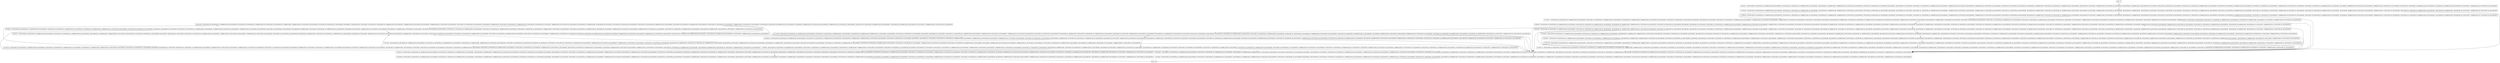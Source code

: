 digraph buildTree {
node [shape=record];
1391994946 [label="1391994946 - [(DUPLICATES && SEQUENTIAL && !SHAREDCACHE && JECACHESIZE), (DUPLICATES && !SEQUENTIAL && !SHAREDCACHE && !JECACHESIZE), (!JECACHESIZE && !SHAREDCACHE), (SHAREDCACHE && !DUPLICATES && JECACHESIZE), (DUPLICATES && SEQUENTIAL && !JECACHESIZE), JECACHESIZE, (!JECACHESIZE && !DUPLICATES), (DUPLICATES && !SEQUENTIAL && !SHAREDCACHE && JECACHESIZE), (!SHAREDCACHE && DUPLICATES && JECACHESIZE), (!SHAREDCACHE && !DUPLICATES && JECACHESIZE), (DUPLICATES && !SEQUENTIAL && JECACHESIZE), (JECACHESIZE && SHAREDCACHE), (DUPLICATES && SEQUENTIAL && !SHAREDCACHE && !JECACHESIZE), (JECACHESIZE && DUPLICATES), (SHAREDCACHE && DUPLICATES && !JECACHESIZE), (JECACHESIZE && !SHAREDCACHE), (!JECACHESIZE && DUPLICATES), (DUPLICATES && SEQUENTIAL && JECACHESIZE), (DUPLICATES && !SEQUENTIAL && SHAREDCACHE && !JECACHESIZE), (DUPLICATES && SEQUENTIAL && SHAREDCACHE && JECACHESIZE), (DUPLICATES && !SEQUENTIAL && !JECACHESIZE), (!SHAREDCACHE && DUPLICATES && !JECACHESIZE), (DUPLICATES && SEQUENTIAL && SHAREDCACHE && !JECACHESIZE), !JECACHESIZE, (SHAREDCACHE && DUPLICATES && JECACHESIZE), (SHAREDCACHE && !DUPLICATES && !JECACHESIZE), (DUPLICATES && !SEQUENTIAL && SHAREDCACHE && JECACHESIZE), (!JECACHESIZE && SHAREDCACHE), (JECACHESIZE && !DUPLICATES), (!SHAREDCACHE && !DUPLICATES && !JECACHESIZE)]"];
1995430380 [label="1995430380 - [(DUPLICATES && SEQUENTIAL && !SHAREDCACHE && JECACHESIZE), (DUPLICATES && !SEQUENTIAL && !SHAREDCACHE && !JECACHESIZE), (!JECACHESIZE && !SHAREDCACHE), (SHAREDCACHE && !DUPLICATES && JECACHESIZE), (DUPLICATES && SEQUENTIAL && !JECACHESIZE), JECACHESIZE, (!JECACHESIZE && !DUPLICATES), (DUPLICATES && !SEQUENTIAL && !SHAREDCACHE && JECACHESIZE), (!SHAREDCACHE && DUPLICATES && JECACHESIZE), (!SHAREDCACHE && !DUPLICATES && JECACHESIZE), (DUPLICATES && !SEQUENTIAL && JECACHESIZE), (JECACHESIZE && SHAREDCACHE), (DUPLICATES && SEQUENTIAL && !SHAREDCACHE && !JECACHESIZE), (JECACHESIZE && DUPLICATES), (SHAREDCACHE && DUPLICATES && !JECACHESIZE), (JECACHESIZE && !SHAREDCACHE), (!JECACHESIZE && DUPLICATES), (DUPLICATES && SEQUENTIAL && JECACHESIZE), (DUPLICATES && !SEQUENTIAL && SHAREDCACHE && !JECACHESIZE), (DUPLICATES && SEQUENTIAL && SHAREDCACHE && JECACHESIZE), (DUPLICATES && !SEQUENTIAL && !JECACHESIZE), (!SHAREDCACHE && DUPLICATES && !JECACHESIZE), (DUPLICATES && SEQUENTIAL && SHAREDCACHE && !JECACHESIZE), !JECACHESIZE, (SHAREDCACHE && DUPLICATES && JECACHESIZE), (SHAREDCACHE && !DUPLICATES && !JECACHESIZE), (DUPLICATES && !SEQUENTIAL && SHAREDCACHE && JECACHESIZE), (!JECACHESIZE && SHAREDCACHE), (JECACHESIZE && !DUPLICATES), (!SHAREDCACHE && !DUPLICATES && !JECACHESIZE)]"];
1529502114 [label="1529502114 - [(DUPLICATES && SEQUENTIAL && !SHAREDCACHE && JECACHESIZE), (DUPLICATES && !SEQUENTIAL && !SHAREDCACHE && !JECACHESIZE), (!JECACHESIZE && !SHAREDCACHE), (SHAREDCACHE && !DUPLICATES && JECACHESIZE), (DUPLICATES && SEQUENTIAL && !JECACHESIZE), JECACHESIZE, (!JECACHESIZE && !DUPLICATES), (DUPLICATES && !SEQUENTIAL && !SHAREDCACHE && JECACHESIZE), (!SHAREDCACHE && DUPLICATES && JECACHESIZE), (!SHAREDCACHE && !DUPLICATES && JECACHESIZE), (DUPLICATES && !SEQUENTIAL && JECACHESIZE), (JECACHESIZE && SHAREDCACHE), (DUPLICATES && SEQUENTIAL && !SHAREDCACHE && !JECACHESIZE), (JECACHESIZE && DUPLICATES), (SHAREDCACHE && DUPLICATES && !JECACHESIZE), (JECACHESIZE && !SHAREDCACHE), (!JECACHESIZE && DUPLICATES), (DUPLICATES && SEQUENTIAL && JECACHESIZE), (DUPLICATES && !SEQUENTIAL && SHAREDCACHE && !JECACHESIZE), (DUPLICATES && SEQUENTIAL && SHAREDCACHE && JECACHESIZE), (DUPLICATES && !SEQUENTIAL && !JECACHESIZE), (!SHAREDCACHE && DUPLICATES && !JECACHESIZE), (DUPLICATES && SEQUENTIAL && SHAREDCACHE && !JECACHESIZE), !JECACHESIZE, (SHAREDCACHE && DUPLICATES && JECACHESIZE), (SHAREDCACHE && !DUPLICATES && !JECACHESIZE), (DUPLICATES && !SEQUENTIAL && SHAREDCACHE && JECACHESIZE), (!JECACHESIZE && SHAREDCACHE), (JECACHESIZE && !DUPLICATES), (!SHAREDCACHE && !DUPLICATES && !JECACHESIZE)]"];
1472065716 [label="1472065716 - [(DUPLICATES && SEQUENTIAL && !SHAREDCACHE && JECACHESIZE), (DUPLICATES && !SEQUENTIAL && !SHAREDCACHE && !JECACHESIZE), (!JECACHESIZE && !SHAREDCACHE), (SHAREDCACHE && !DUPLICATES && JECACHESIZE), (DUPLICATES && SEQUENTIAL && !JECACHESIZE), JECACHESIZE, (!JECACHESIZE && !DUPLICATES), (DUPLICATES && !SEQUENTIAL && !SHAREDCACHE && JECACHESIZE), (!SHAREDCACHE && DUPLICATES && JECACHESIZE), (!SHAREDCACHE && !DUPLICATES && JECACHESIZE), (DUPLICATES && !SEQUENTIAL && JECACHESIZE), (JECACHESIZE && SHAREDCACHE), (DUPLICATES && SEQUENTIAL && !SHAREDCACHE && !JECACHESIZE), (JECACHESIZE && DUPLICATES), (SHAREDCACHE && DUPLICATES && !JECACHESIZE), (JECACHESIZE && !SHAREDCACHE), (!JECACHESIZE && DUPLICATES), (DUPLICATES && SEQUENTIAL && JECACHESIZE), (DUPLICATES && !SEQUENTIAL && SHAREDCACHE && !JECACHESIZE), (DUPLICATES && SEQUENTIAL && SHAREDCACHE && JECACHESIZE), (DUPLICATES && !SEQUENTIAL && !JECACHESIZE), (!SHAREDCACHE && DUPLICATES && !JECACHESIZE), (DUPLICATES && SEQUENTIAL && SHAREDCACHE && !JECACHESIZE), !JECACHESIZE, (SHAREDCACHE && DUPLICATES && JECACHESIZE), (SHAREDCACHE && !DUPLICATES && !JECACHESIZE), (DUPLICATES && !SEQUENTIAL && SHAREDCACHE && JECACHESIZE), (!JECACHESIZE && SHAREDCACHE), (JECACHESIZE && !DUPLICATES), (!SHAREDCACHE && !DUPLICATES && !JECACHESIZE)]"];
1228086336 [label="1228086336 - [(DUPLICATES && SEQUENTIAL && !SHAREDCACHE && JECACHESIZE), (DUPLICATES && !SEQUENTIAL && !SHAREDCACHE && !JECACHESIZE), (!JECACHESIZE && !SHAREDCACHE), (SHAREDCACHE && !DUPLICATES && JECACHESIZE), (DUPLICATES && SEQUENTIAL && !JECACHESIZE), JECACHESIZE, (!JECACHESIZE && !DUPLICATES), (DUPLICATES && !SEQUENTIAL && !SHAREDCACHE && JECACHESIZE), (!SHAREDCACHE && DUPLICATES && JECACHESIZE), (!SHAREDCACHE && !DUPLICATES && JECACHESIZE), (DUPLICATES && !SEQUENTIAL && JECACHESIZE), (JECACHESIZE && SHAREDCACHE), (DUPLICATES && SEQUENTIAL && !SHAREDCACHE && !JECACHESIZE), (JECACHESIZE && DUPLICATES), (SHAREDCACHE && DUPLICATES && !JECACHESIZE), (JECACHESIZE && !SHAREDCACHE), (!JECACHESIZE && DUPLICATES), (DUPLICATES && SEQUENTIAL && JECACHESIZE), (DUPLICATES && !SEQUENTIAL && SHAREDCACHE && !JECACHESIZE), (DUPLICATES && SEQUENTIAL && SHAREDCACHE && JECACHESIZE), (DUPLICATES && !SEQUENTIAL && !JECACHESIZE), (!SHAREDCACHE && DUPLICATES && !JECACHESIZE), (DUPLICATES && SEQUENTIAL && SHAREDCACHE && !JECACHESIZE), !JECACHESIZE, (SHAREDCACHE && DUPLICATES && JECACHESIZE), (SHAREDCACHE && !DUPLICATES && !JECACHESIZE), (DUPLICATES && !SEQUENTIAL && SHAREDCACHE && JECACHESIZE), (!JECACHESIZE && SHAREDCACHE), (JECACHESIZE && !DUPLICATES), (!SHAREDCACHE && !DUPLICATES && !JECACHESIZE)]"];
2123352612 [label="2123352612 - [(DUPLICATES && SEQUENTIAL && !SHAREDCACHE && JECACHESIZE), (DUPLICATES && !SEQUENTIAL && !SHAREDCACHE && !JECACHESIZE), (!JECACHESIZE && !SHAREDCACHE), (SHAREDCACHE && !DUPLICATES && JECACHESIZE), (DUPLICATES && SEQUENTIAL && !JECACHESIZE), JECACHESIZE, (!JECACHESIZE && !DUPLICATES), (DUPLICATES && !SEQUENTIAL && !SHAREDCACHE && JECACHESIZE), (!SHAREDCACHE && DUPLICATES && JECACHESIZE), (!SHAREDCACHE && !DUPLICATES && JECACHESIZE), (DUPLICATES && !SEQUENTIAL && JECACHESIZE), (JECACHESIZE && SHAREDCACHE), (DUPLICATES && SEQUENTIAL && !SHAREDCACHE && !JECACHESIZE), (JECACHESIZE && DUPLICATES), (SHAREDCACHE && DUPLICATES && !JECACHESIZE), (JECACHESIZE && !SHAREDCACHE), (!JECACHESIZE && DUPLICATES), (DUPLICATES && SEQUENTIAL && JECACHESIZE), (DUPLICATES && !SEQUENTIAL && SHAREDCACHE && !JECACHESIZE), (DUPLICATES && SEQUENTIAL && SHAREDCACHE && JECACHESIZE), (DUPLICATES && !SEQUENTIAL && !JECACHESIZE), (!SHAREDCACHE && DUPLICATES && !JECACHESIZE), (DUPLICATES && SEQUENTIAL && SHAREDCACHE && !JECACHESIZE), !JECACHESIZE, (SHAREDCACHE && DUPLICATES && JECACHESIZE), (SHAREDCACHE && !DUPLICATES && !JECACHESIZE), (DUPLICATES && !SEQUENTIAL && SHAREDCACHE && JECACHESIZE), (!JECACHESIZE && SHAREDCACHE), (JECACHESIZE && !DUPLICATES), (!SHAREDCACHE && !DUPLICATES && !JECACHESIZE)]"];
183810576 [label="183810576 - [(DUPLICATES && SEQUENTIAL && !SHAREDCACHE && JECACHESIZE), (DUPLICATES && !SEQUENTIAL && !SHAREDCACHE && !JECACHESIZE), (!JECACHESIZE && !SHAREDCACHE), (SHAREDCACHE && !DUPLICATES && JECACHESIZE), (DUPLICATES && SEQUENTIAL && !JECACHESIZE), JECACHESIZE, (!JECACHESIZE && !DUPLICATES), (DUPLICATES && !SEQUENTIAL && !SHAREDCACHE && JECACHESIZE), (!SHAREDCACHE && DUPLICATES && JECACHESIZE), (!SHAREDCACHE && !DUPLICATES && JECACHESIZE), (DUPLICATES && !SEQUENTIAL && JECACHESIZE), (JECACHESIZE && SHAREDCACHE), (DUPLICATES && SEQUENTIAL && !SHAREDCACHE && !JECACHESIZE), (JECACHESIZE && DUPLICATES), (SHAREDCACHE && DUPLICATES && !JECACHESIZE), (JECACHESIZE && !SHAREDCACHE), (!JECACHESIZE && DUPLICATES), (DUPLICATES && SEQUENTIAL && JECACHESIZE), (DUPLICATES && !SEQUENTIAL && SHAREDCACHE && !JECACHESIZE), (DUPLICATES && SEQUENTIAL && SHAREDCACHE && JECACHESIZE), (DUPLICATES && !SEQUENTIAL && !JECACHESIZE), (!SHAREDCACHE && DUPLICATES && !JECACHESIZE), (DUPLICATES && SEQUENTIAL && SHAREDCACHE && !JECACHESIZE), !JECACHESIZE, (SHAREDCACHE && DUPLICATES && JECACHESIZE), (SHAREDCACHE && !DUPLICATES && !JECACHESIZE), (DUPLICATES && !SEQUENTIAL && SHAREDCACHE && JECACHESIZE), (!JECACHESIZE && SHAREDCACHE), (JECACHESIZE && !DUPLICATES), (!SHAREDCACHE && !DUPLICATES && !JECACHESIZE)]"];
730705442 [label="730705442 - [(DUPLICATES && SEQUENTIAL && !SHAREDCACHE && JECACHESIZE), (DUPLICATES && !SEQUENTIAL && !SHAREDCACHE && !JECACHESIZE), (!JECACHESIZE && !SHAREDCACHE), (SHAREDCACHE && !DUPLICATES && JECACHESIZE), (DUPLICATES && SEQUENTIAL && !JECACHESIZE), JECACHESIZE, (!JECACHESIZE && !DUPLICATES), (DUPLICATES && !SEQUENTIAL && !SHAREDCACHE && JECACHESIZE), (!SHAREDCACHE && DUPLICATES && JECACHESIZE), (!SHAREDCACHE && !DUPLICATES && JECACHESIZE), (DUPLICATES && !SEQUENTIAL && JECACHESIZE), (JECACHESIZE && SHAREDCACHE), (DUPLICATES && SEQUENTIAL && !SHAREDCACHE && !JECACHESIZE), (JECACHESIZE && DUPLICATES), (SHAREDCACHE && DUPLICATES && !JECACHESIZE), (JECACHESIZE && !SHAREDCACHE), (!JECACHESIZE && DUPLICATES), (DUPLICATES && SEQUENTIAL && JECACHESIZE), (DUPLICATES && !SEQUENTIAL && SHAREDCACHE && !JECACHESIZE), (DUPLICATES && SEQUENTIAL && SHAREDCACHE && JECACHESIZE), (DUPLICATES && !SEQUENTIAL && !JECACHESIZE), (!SHAREDCACHE && DUPLICATES && !JECACHESIZE), (DUPLICATES && SEQUENTIAL && SHAREDCACHE && !JECACHESIZE), !JECACHESIZE, (SHAREDCACHE && DUPLICATES && JECACHESIZE), (SHAREDCACHE && !DUPLICATES && !JECACHESIZE), (DUPLICATES && !SEQUENTIAL && SHAREDCACHE && JECACHESIZE), (!JECACHESIZE && SHAREDCACHE), (JECACHESIZE && !DUPLICATES), (!SHAREDCACHE && !DUPLICATES && !JECACHESIZE)]"];
819303853 [label="819303853 - [(DUPLICATES && SEQUENTIAL && !SHAREDCACHE && JECACHESIZE), (DUPLICATES && !SEQUENTIAL && !SHAREDCACHE && !JECACHESIZE), (!JECACHESIZE && !SHAREDCACHE), (SHAREDCACHE && !DUPLICATES && JECACHESIZE), (DUPLICATES && SEQUENTIAL && !JECACHESIZE), JECACHESIZE, (!JECACHESIZE && !DUPLICATES), (DUPLICATES && !SEQUENTIAL && !SHAREDCACHE && JECACHESIZE), (!SHAREDCACHE && DUPLICATES && JECACHESIZE), (!SHAREDCACHE && !DUPLICATES && JECACHESIZE), (DUPLICATES && !SEQUENTIAL && JECACHESIZE), (JECACHESIZE && SHAREDCACHE), (DUPLICATES && SEQUENTIAL && !SHAREDCACHE && !JECACHESIZE), (JECACHESIZE && DUPLICATES), (SHAREDCACHE && DUPLICATES && !JECACHESIZE), (JECACHESIZE && !SHAREDCACHE), (!JECACHESIZE && DUPLICATES), (DUPLICATES && SEQUENTIAL && JECACHESIZE), (DUPLICATES && !SEQUENTIAL && SHAREDCACHE && !JECACHESIZE), (DUPLICATES && SEQUENTIAL && SHAREDCACHE && JECACHESIZE), (DUPLICATES && !SEQUENTIAL && !JECACHESIZE), (!SHAREDCACHE && DUPLICATES && !JECACHESIZE), (DUPLICATES && SEQUENTIAL && SHAREDCACHE && !JECACHESIZE), !JECACHESIZE, (SHAREDCACHE && DUPLICATES && JECACHESIZE), (SHAREDCACHE && !DUPLICATES && !JECACHESIZE), (DUPLICATES && !SEQUENTIAL && SHAREDCACHE && JECACHESIZE), (!JECACHESIZE && SHAREDCACHE), (JECACHESIZE && !DUPLICATES), (!SHAREDCACHE && !DUPLICATES && !JECACHESIZE)]"];
1756095510 [label="1756095510 - [(DUPLICATES && SEQUENTIAL && !SHAREDCACHE && JECACHESIZE), (DUPLICATES && !SEQUENTIAL && !SHAREDCACHE && !JECACHESIZE), (!JECACHESIZE && !SHAREDCACHE), (SHAREDCACHE && !DUPLICATES && JECACHESIZE), (DUPLICATES && SEQUENTIAL && !JECACHESIZE), JECACHESIZE, (!JECACHESIZE && !DUPLICATES), (DUPLICATES && !SEQUENTIAL && !SHAREDCACHE && JECACHESIZE), (!SHAREDCACHE && DUPLICATES && JECACHESIZE), (!SHAREDCACHE && !DUPLICATES && JECACHESIZE), (DUPLICATES && !SEQUENTIAL && JECACHESIZE), (JECACHESIZE && SHAREDCACHE), (DUPLICATES && SEQUENTIAL && !SHAREDCACHE && !JECACHESIZE), (JECACHESIZE && DUPLICATES), (SHAREDCACHE && DUPLICATES && !JECACHESIZE), (JECACHESIZE && !SHAREDCACHE), (!JECACHESIZE && DUPLICATES), (DUPLICATES && SEQUENTIAL && JECACHESIZE), (DUPLICATES && !SEQUENTIAL && SHAREDCACHE && !JECACHESIZE), (DUPLICATES && SEQUENTIAL && SHAREDCACHE && JECACHESIZE), (DUPLICATES && !SEQUENTIAL && !JECACHESIZE), (!SHAREDCACHE && DUPLICATES && !JECACHESIZE), (DUPLICATES && SEQUENTIAL && SHAREDCACHE && !JECACHESIZE), !JECACHESIZE, (SHAREDCACHE && DUPLICATES && JECACHESIZE), (SHAREDCACHE && !DUPLICATES && !JECACHESIZE), (DUPLICATES && !SEQUENTIAL && SHAREDCACHE && JECACHESIZE), (!JECACHESIZE && SHAREDCACHE), (JECACHESIZE && !DUPLICATES), (!SHAREDCACHE && !DUPLICATES && !JECACHESIZE)]"];
422538257 [label="422538257 - [(DUPLICATES && SEQUENTIAL && !SHAREDCACHE && JECACHESIZE), (DUPLICATES && !SEQUENTIAL && !SHAREDCACHE && !JECACHESIZE), (!JECACHESIZE && !SHAREDCACHE), (SHAREDCACHE && !DUPLICATES && JECACHESIZE), (DUPLICATES && SEQUENTIAL && !JECACHESIZE), JECACHESIZE, (!JECACHESIZE && !DUPLICATES), (DUPLICATES && !SEQUENTIAL && !SHAREDCACHE && JECACHESIZE), (!SHAREDCACHE && DUPLICATES && JECACHESIZE), (!SHAREDCACHE && !DUPLICATES && JECACHESIZE), (DUPLICATES && !SEQUENTIAL && JECACHESIZE), (JECACHESIZE && SHAREDCACHE), (DUPLICATES && SEQUENTIAL && !SHAREDCACHE && !JECACHESIZE), (JECACHESIZE && DUPLICATES), (SHAREDCACHE && DUPLICATES && !JECACHESIZE), (JECACHESIZE && !SHAREDCACHE), (!JECACHESIZE && DUPLICATES), (DUPLICATES && SEQUENTIAL && JECACHESIZE), (DUPLICATES && !SEQUENTIAL && SHAREDCACHE && !JECACHESIZE), (DUPLICATES && SEQUENTIAL && SHAREDCACHE && JECACHESIZE), (DUPLICATES && !SEQUENTIAL && !JECACHESIZE), (!SHAREDCACHE && DUPLICATES && !JECACHESIZE), (DUPLICATES && SEQUENTIAL && SHAREDCACHE && !JECACHESIZE), !JECACHESIZE, (SHAREDCACHE && DUPLICATES && JECACHESIZE), (SHAREDCACHE && !DUPLICATES && !JECACHESIZE), (DUPLICATES && !SEQUENTIAL && SHAREDCACHE && JECACHESIZE), (!JECACHESIZE && SHAREDCACHE), (JECACHESIZE && !DUPLICATES), (!SHAREDCACHE && !DUPLICATES && !JECACHESIZE)]"];
220326819 [label="220326819 - [(DUPLICATES && SEQUENTIAL && !SHAREDCACHE && JECACHESIZE), (DUPLICATES && !SEQUENTIAL && !SHAREDCACHE && !JECACHESIZE), (!JECACHESIZE && !SHAREDCACHE), (SHAREDCACHE && !DUPLICATES && JECACHESIZE), (DUPLICATES && SEQUENTIAL && !JECACHESIZE), JECACHESIZE, (!JECACHESIZE && !DUPLICATES), (DUPLICATES && !SEQUENTIAL && !SHAREDCACHE && JECACHESIZE), (!SHAREDCACHE && DUPLICATES && JECACHESIZE), (!SHAREDCACHE && !DUPLICATES && JECACHESIZE), (DUPLICATES && !SEQUENTIAL && JECACHESIZE), (JECACHESIZE && SHAREDCACHE), (DUPLICATES && SEQUENTIAL && !SHAREDCACHE && !JECACHESIZE), (JECACHESIZE && DUPLICATES), (SHAREDCACHE && DUPLICATES && !JECACHESIZE), (JECACHESIZE && !SHAREDCACHE), (!JECACHESIZE && DUPLICATES), (DUPLICATES && SEQUENTIAL && JECACHESIZE), (DUPLICATES && !SEQUENTIAL && SHAREDCACHE && !JECACHESIZE), (DUPLICATES && SEQUENTIAL && SHAREDCACHE && JECACHESIZE), (DUPLICATES && !SEQUENTIAL && !JECACHESIZE), (!SHAREDCACHE && DUPLICATES && !JECACHESIZE), (DUPLICATES && SEQUENTIAL && SHAREDCACHE && !JECACHESIZE), !JECACHESIZE, (SHAREDCACHE && DUPLICATES && JECACHESIZE), (SHAREDCACHE && !DUPLICATES && !JECACHESIZE), (DUPLICATES && !SEQUENTIAL && SHAREDCACHE && JECACHESIZE), (!JECACHESIZE && SHAREDCACHE), (JECACHESIZE && !DUPLICATES), (!SHAREDCACHE && !DUPLICATES && !JECACHESIZE)]"];
760240347 [label="760240347 - [(DUPLICATES && SEQUENTIAL && !SHAREDCACHE && JECACHESIZE), (DUPLICATES && !SEQUENTIAL && !SHAREDCACHE && !JECACHESIZE), (!JECACHESIZE && !SHAREDCACHE), (SHAREDCACHE && !DUPLICATES && JECACHESIZE), (DUPLICATES && SEQUENTIAL && !JECACHESIZE), JECACHESIZE, (!JECACHESIZE && !DUPLICATES), (DUPLICATES && !SEQUENTIAL && !SHAREDCACHE && JECACHESIZE), (!SHAREDCACHE && DUPLICATES && JECACHESIZE), (!SHAREDCACHE && !DUPLICATES && JECACHESIZE), (DUPLICATES && !SEQUENTIAL && JECACHESIZE), (JECACHESIZE && SHAREDCACHE), (DUPLICATES && SEQUENTIAL && !SHAREDCACHE && !JECACHESIZE), (JECACHESIZE && DUPLICATES), (SHAREDCACHE && DUPLICATES && !JECACHESIZE), (JECACHESIZE && !SHAREDCACHE), (!JECACHESIZE && DUPLICATES), (DUPLICATES && SEQUENTIAL && JECACHESIZE), (DUPLICATES && !SEQUENTIAL && SHAREDCACHE && !JECACHESIZE), (DUPLICATES && SEQUENTIAL && SHAREDCACHE && JECACHESIZE), (DUPLICATES && !SEQUENTIAL && !JECACHESIZE), (!SHAREDCACHE && DUPLICATES && !JECACHESIZE), (DUPLICATES && SEQUENTIAL && SHAREDCACHE && !JECACHESIZE), !JECACHESIZE, (SHAREDCACHE && DUPLICATES && JECACHESIZE), (SHAREDCACHE && !DUPLICATES && !JECACHESIZE), (DUPLICATES && !SEQUENTIAL && SHAREDCACHE && JECACHESIZE), (!JECACHESIZE && SHAREDCACHE), (JECACHESIZE && !DUPLICATES), (!SHAREDCACHE && !DUPLICATES && !JECACHESIZE)]"];
1542747666 [label="1542747666 - [(DUPLICATES && SEQUENTIAL && !SHAREDCACHE && JECACHESIZE), (DUPLICATES && !SEQUENTIAL && !SHAREDCACHE && !JECACHESIZE), (!JECACHESIZE && !SHAREDCACHE), (SHAREDCACHE && !DUPLICATES && JECACHESIZE), (DUPLICATES && SEQUENTIAL && !JECACHESIZE), JECACHESIZE, (!JECACHESIZE && !DUPLICATES), (DUPLICATES && !SEQUENTIAL && !SHAREDCACHE && JECACHESIZE), (!SHAREDCACHE && DUPLICATES && JECACHESIZE), (!SHAREDCACHE && !DUPLICATES && JECACHESIZE), (DUPLICATES && !SEQUENTIAL && JECACHESIZE), (JECACHESIZE && SHAREDCACHE), (DUPLICATES && SEQUENTIAL && !SHAREDCACHE && !JECACHESIZE), (JECACHESIZE && DUPLICATES), (SHAREDCACHE && DUPLICATES && !JECACHESIZE), (JECACHESIZE && !SHAREDCACHE), (!JECACHESIZE && DUPLICATES), (DUPLICATES && SEQUENTIAL && JECACHESIZE), (DUPLICATES && !SEQUENTIAL && SHAREDCACHE && !JECACHESIZE), (DUPLICATES && SEQUENTIAL && SHAREDCACHE && JECACHESIZE), (DUPLICATES && !SEQUENTIAL && !JECACHESIZE), (!SHAREDCACHE && DUPLICATES && !JECACHESIZE), (DUPLICATES && SEQUENTIAL && SHAREDCACHE && !JECACHESIZE), !JECACHESIZE, (SHAREDCACHE && DUPLICATES && JECACHESIZE), (SHAREDCACHE && !DUPLICATES && !JECACHESIZE), (DUPLICATES && !SEQUENTIAL && SHAREDCACHE && JECACHESIZE), (!JECACHESIZE && SHAREDCACHE), (JECACHESIZE && !DUPLICATES), (!SHAREDCACHE && !DUPLICATES && !JECACHESIZE)]"];
134882369 [label="134882369 - [(DUPLICATES && SEQUENTIAL && !SHAREDCACHE && JECACHESIZE), (DUPLICATES && !SEQUENTIAL && !SHAREDCACHE && !JECACHESIZE), (!JECACHESIZE && !SHAREDCACHE), (SHAREDCACHE && !DUPLICATES && JECACHESIZE), (DUPLICATES && SEQUENTIAL && !JECACHESIZE), JECACHESIZE, (!JECACHESIZE && !DUPLICATES), (DUPLICATES && !SEQUENTIAL && !SHAREDCACHE && JECACHESIZE), (!SHAREDCACHE && DUPLICATES && JECACHESIZE), (!SHAREDCACHE && !DUPLICATES && JECACHESIZE), (DUPLICATES && !SEQUENTIAL && JECACHESIZE), (JECACHESIZE && SHAREDCACHE), (DUPLICATES && SEQUENTIAL && !SHAREDCACHE && !JECACHESIZE), (JECACHESIZE && DUPLICATES), (SHAREDCACHE && DUPLICATES && !JECACHESIZE), (JECACHESIZE && !SHAREDCACHE), (!JECACHESIZE && DUPLICATES), (DUPLICATES && SEQUENTIAL && JECACHESIZE), (DUPLICATES && !SEQUENTIAL && SHAREDCACHE && !JECACHESIZE), (DUPLICATES && SEQUENTIAL && SHAREDCACHE && JECACHESIZE), (DUPLICATES && !SEQUENTIAL && !JECACHESIZE), (!SHAREDCACHE && DUPLICATES && !JECACHESIZE), (DUPLICATES && SEQUENTIAL && SHAREDCACHE && !JECACHESIZE), !JECACHESIZE, (SHAREDCACHE && DUPLICATES && JECACHESIZE), (SHAREDCACHE && !DUPLICATES && !JECACHESIZE), (DUPLICATES && !SEQUENTIAL && SHAREDCACHE && JECACHESIZE), (!JECACHESIZE && SHAREDCACHE), (JECACHESIZE && !DUPLICATES), (!SHAREDCACHE && !DUPLICATES && !JECACHESIZE)]"];
1754630263 [label="1754630263 - [(DUPLICATES && SEQUENTIAL && !SHAREDCACHE && JECACHESIZE), (DUPLICATES && !SEQUENTIAL && !SHAREDCACHE && !JECACHESIZE), (!JECACHESIZE && !SHAREDCACHE), (SHAREDCACHE && !DUPLICATES && JECACHESIZE), (DUPLICATES && SEQUENTIAL && !JECACHESIZE), JECACHESIZE, (!JECACHESIZE && !DUPLICATES), (DUPLICATES && !SEQUENTIAL && !SHAREDCACHE && JECACHESIZE), (!SHAREDCACHE && DUPLICATES && JECACHESIZE), (!SHAREDCACHE && !DUPLICATES && JECACHESIZE), (DUPLICATES && !SEQUENTIAL && JECACHESIZE), (JECACHESIZE && SHAREDCACHE), (DUPLICATES && SEQUENTIAL && !SHAREDCACHE && !JECACHESIZE), (JECACHESIZE && DUPLICATES), (SHAREDCACHE && DUPLICATES && !JECACHESIZE), (JECACHESIZE && !SHAREDCACHE), (!JECACHESIZE && DUPLICATES), (DUPLICATES && SEQUENTIAL && JECACHESIZE), (DUPLICATES && !SEQUENTIAL && SHAREDCACHE && !JECACHESIZE), (DUPLICATES && SEQUENTIAL && SHAREDCACHE && JECACHESIZE), (DUPLICATES && !SEQUENTIAL && !JECACHESIZE), (!SHAREDCACHE && DUPLICATES && !JECACHESIZE), (DUPLICATES && SEQUENTIAL && SHAREDCACHE && !JECACHESIZE), !JECACHESIZE, (SHAREDCACHE && DUPLICATES && JECACHESIZE), (SHAREDCACHE && !DUPLICATES && !JECACHESIZE), (DUPLICATES && !SEQUENTIAL && SHAREDCACHE && JECACHESIZE), (!JECACHESIZE && SHAREDCACHE), (JECACHESIZE && !DUPLICATES), (!SHAREDCACHE && !DUPLICATES && !JECACHESIZE)]"];
1667408422 [label="1667408422 - [(DUPLICATES && SEQUENTIAL && !SHAREDCACHE && JECACHESIZE), (DUPLICATES && !SEQUENTIAL && !SHAREDCACHE && !JECACHESIZE), (!JECACHESIZE && !SHAREDCACHE), (SHAREDCACHE && !DUPLICATES && JECACHESIZE), (DUPLICATES && SEQUENTIAL && !JECACHESIZE), JECACHESIZE, (!JECACHESIZE && !DUPLICATES), (DUPLICATES && !SEQUENTIAL && !SHAREDCACHE && JECACHESIZE), (!SHAREDCACHE && DUPLICATES && JECACHESIZE), (!SHAREDCACHE && !DUPLICATES && JECACHESIZE), (DUPLICATES && !SEQUENTIAL && JECACHESIZE), (JECACHESIZE && SHAREDCACHE), (DUPLICATES && SEQUENTIAL && !SHAREDCACHE && !JECACHESIZE), (JECACHESIZE && DUPLICATES), (SHAREDCACHE && DUPLICATES && !JECACHESIZE), (JECACHESIZE && !SHAREDCACHE), (!JECACHESIZE && DUPLICATES), (DUPLICATES && SEQUENTIAL && JECACHESIZE), (DUPLICATES && !SEQUENTIAL && SHAREDCACHE && !JECACHESIZE), (DUPLICATES && SEQUENTIAL && SHAREDCACHE && JECACHESIZE), (DUPLICATES && !SEQUENTIAL && !JECACHESIZE), (!SHAREDCACHE && DUPLICATES && !JECACHESIZE), (DUPLICATES && SEQUENTIAL && SHAREDCACHE && !JECACHESIZE), !JECACHESIZE, (SHAREDCACHE && DUPLICATES && JECACHESIZE), (SHAREDCACHE && !DUPLICATES && !JECACHESIZE), (DUPLICATES && !SEQUENTIAL && SHAREDCACHE && JECACHESIZE), (!JECACHESIZE && SHAREDCACHE), (JECACHESIZE && !DUPLICATES), (!SHAREDCACHE && !DUPLICATES && !JECACHESIZE)]"];
entry [label="entry - []"];
exit [label="exit - []"];
47924906 [label="47924906 - [(DUPLICATES && SEQUENTIAL && !SHAREDCACHE && JECACHESIZE), (DUPLICATES && !SEQUENTIAL && !SHAREDCACHE && !JECACHESIZE), (!JECACHESIZE && !SHAREDCACHE), (SHAREDCACHE && !DUPLICATES && JECACHESIZE), (DUPLICATES && SEQUENTIAL && !JECACHESIZE), JECACHESIZE, (!JECACHESIZE && !DUPLICATES), (DUPLICATES && !SEQUENTIAL && !SHAREDCACHE && JECACHESIZE), (!SHAREDCACHE && DUPLICATES && JECACHESIZE), (!SHAREDCACHE && !DUPLICATES && JECACHESIZE), (DUPLICATES && !SEQUENTIAL && JECACHESIZE), (JECACHESIZE && SHAREDCACHE), (DUPLICATES && SEQUENTIAL && !SHAREDCACHE && !JECACHESIZE), (JECACHESIZE && DUPLICATES), (SHAREDCACHE && DUPLICATES && !JECACHESIZE), (JECACHESIZE && !SHAREDCACHE), (!JECACHESIZE && DUPLICATES), (DUPLICATES && SEQUENTIAL && JECACHESIZE), (DUPLICATES && !SEQUENTIAL && SHAREDCACHE && !JECACHESIZE), (DUPLICATES && SEQUENTIAL && SHAREDCACHE && JECACHESIZE), (DUPLICATES && !SEQUENTIAL && !JECACHESIZE), (!SHAREDCACHE && DUPLICATES && !JECACHESIZE), (DUPLICATES && SEQUENTIAL && SHAREDCACHE && !JECACHESIZE), !JECACHESIZE, (SHAREDCACHE && DUPLICATES && JECACHESIZE), (SHAREDCACHE && !DUPLICATES && !JECACHESIZE), (DUPLICATES && !SEQUENTIAL && SHAREDCACHE && JECACHESIZE), (!JECACHESIZE && SHAREDCACHE), (JECACHESIZE && !DUPLICATES), (!SHAREDCACHE && !DUPLICATES && !JECACHESIZE)]"];
564785297 [label="564785297 - [(DUPLICATES && SEQUENTIAL && !SHAREDCACHE && JECACHESIZE), (DUPLICATES && !SEQUENTIAL && !SHAREDCACHE && !JECACHESIZE), (!JECACHESIZE && !SHAREDCACHE), (SHAREDCACHE && !DUPLICATES && JECACHESIZE), (DUPLICATES && SEQUENTIAL && !JECACHESIZE), JECACHESIZE, (!JECACHESIZE && !DUPLICATES), (DUPLICATES && !SEQUENTIAL && !SHAREDCACHE && JECACHESIZE), (!SHAREDCACHE && DUPLICATES && JECACHESIZE), (!SHAREDCACHE && !DUPLICATES && JECACHESIZE), (DUPLICATES && !SEQUENTIAL && JECACHESIZE), (JECACHESIZE && SHAREDCACHE), (DUPLICATES && SEQUENTIAL && !SHAREDCACHE && !JECACHESIZE), (JECACHESIZE && DUPLICATES), (SHAREDCACHE && DUPLICATES && !JECACHESIZE), (JECACHESIZE && !SHAREDCACHE), (!JECACHESIZE && DUPLICATES), (DUPLICATES && SEQUENTIAL && JECACHESIZE), (DUPLICATES && !SEQUENTIAL && SHAREDCACHE && !JECACHESIZE), (DUPLICATES && SEQUENTIAL && SHAREDCACHE && JECACHESIZE), (DUPLICATES && !SEQUENTIAL && !JECACHESIZE), (!SHAREDCACHE && DUPLICATES && !JECACHESIZE), (DUPLICATES && SEQUENTIAL && SHAREDCACHE && !JECACHESIZE), !JECACHESIZE, (SHAREDCACHE && DUPLICATES && JECACHESIZE), (SHAREDCACHE && !DUPLICATES && !JECACHESIZE), (DUPLICATES && !SEQUENTIAL && SHAREDCACHE && JECACHESIZE), (!JECACHESIZE && SHAREDCACHE), (JECACHESIZE && !DUPLICATES), (!SHAREDCACHE && !DUPLICATES && !JECACHESIZE)]"];
70559999 [label="70559999 - [(DUPLICATES && SEQUENTIAL && !SHAREDCACHE && JECACHESIZE), (DUPLICATES && !SEQUENTIAL && !SHAREDCACHE && !JECACHESIZE), (!JECACHESIZE && !SHAREDCACHE), (SHAREDCACHE && !DUPLICATES && JECACHESIZE), (DUPLICATES && SEQUENTIAL && !JECACHESIZE), JECACHESIZE, (!JECACHESIZE && !DUPLICATES), (DUPLICATES && !SEQUENTIAL && !SHAREDCACHE && JECACHESIZE), (!SHAREDCACHE && DUPLICATES && JECACHESIZE), (!SHAREDCACHE && !DUPLICATES && JECACHESIZE), (DUPLICATES && !SEQUENTIAL && JECACHESIZE), (JECACHESIZE && SHAREDCACHE), (DUPLICATES && SEQUENTIAL && !SHAREDCACHE && !JECACHESIZE), (JECACHESIZE && DUPLICATES), (SHAREDCACHE && DUPLICATES && !JECACHESIZE), (JECACHESIZE && !SHAREDCACHE), (!JECACHESIZE && DUPLICATES), (DUPLICATES && SEQUENTIAL && JECACHESIZE), (DUPLICATES && !SEQUENTIAL && SHAREDCACHE && !JECACHESIZE), (DUPLICATES && SEQUENTIAL && SHAREDCACHE && JECACHESIZE), (DUPLICATES && !SEQUENTIAL && !JECACHESIZE), (!SHAREDCACHE && DUPLICATES && !JECACHESIZE), (DUPLICATES && SEQUENTIAL && SHAREDCACHE && !JECACHESIZE), !JECACHESIZE, (SHAREDCACHE && DUPLICATES && JECACHESIZE), (SHAREDCACHE && !DUPLICATES && !JECACHESIZE), (DUPLICATES && !SEQUENTIAL && SHAREDCACHE && JECACHESIZE), (!JECACHESIZE && SHAREDCACHE), (JECACHESIZE && !DUPLICATES), (!SHAREDCACHE && !DUPLICATES && !JECACHESIZE)]"];
1433202565 [label="1433202565 - [(DUPLICATES && SEQUENTIAL && !SHAREDCACHE && JECACHESIZE), (DUPLICATES && !SEQUENTIAL && !SHAREDCACHE && !JECACHESIZE), (!JECACHESIZE && !SHAREDCACHE), (SHAREDCACHE && !DUPLICATES && JECACHESIZE), (DUPLICATES && SEQUENTIAL && !JECACHESIZE), JECACHESIZE, (!JECACHESIZE && !DUPLICATES), (DUPLICATES && !SEQUENTIAL && !SHAREDCACHE && JECACHESIZE), (!SHAREDCACHE && DUPLICATES && JECACHESIZE), (!SHAREDCACHE && !DUPLICATES && JECACHESIZE), (DUPLICATES && !SEQUENTIAL && JECACHESIZE), (JECACHESIZE && SHAREDCACHE), (DUPLICATES && SEQUENTIAL && !SHAREDCACHE && !JECACHESIZE), (JECACHESIZE && DUPLICATES), (SHAREDCACHE && DUPLICATES && !JECACHESIZE), (JECACHESIZE && !SHAREDCACHE), (!JECACHESIZE && DUPLICATES), (DUPLICATES && SEQUENTIAL && JECACHESIZE), (DUPLICATES && !SEQUENTIAL && SHAREDCACHE && !JECACHESIZE), (DUPLICATES && SEQUENTIAL && SHAREDCACHE && JECACHESIZE), (DUPLICATES && !SEQUENTIAL && !JECACHESIZE), (!SHAREDCACHE && DUPLICATES && !JECACHESIZE), (DUPLICATES && SEQUENTIAL && SHAREDCACHE && !JECACHESIZE), !JECACHESIZE, (SHAREDCACHE && DUPLICATES && JECACHESIZE), (SHAREDCACHE && !DUPLICATES && !JECACHESIZE), (DUPLICATES && !SEQUENTIAL && SHAREDCACHE && JECACHESIZE), (!JECACHESIZE && SHAREDCACHE), (JECACHESIZE && !DUPLICATES), (!SHAREDCACHE && !DUPLICATES && !JECACHESIZE)]"];
1543658435 [label="1543658435 - [(DUPLICATES && SEQUENTIAL && !SHAREDCACHE && JECACHESIZE), (DUPLICATES && !SEQUENTIAL && !SHAREDCACHE && !JECACHESIZE), (!JECACHESIZE && !SHAREDCACHE), (SHAREDCACHE && !DUPLICATES && JECACHESIZE), (DUPLICATES && SEQUENTIAL && !JECACHESIZE), JECACHESIZE, (!JECACHESIZE && !DUPLICATES), (DUPLICATES && !SEQUENTIAL && !SHAREDCACHE && JECACHESIZE), (!SHAREDCACHE && DUPLICATES && JECACHESIZE), (!SHAREDCACHE && !DUPLICATES && JECACHESIZE), (DUPLICATES && !SEQUENTIAL && JECACHESIZE), (JECACHESIZE && SHAREDCACHE), (DUPLICATES && SEQUENTIAL && !SHAREDCACHE && !JECACHESIZE), (JECACHESIZE && DUPLICATES), (SHAREDCACHE && DUPLICATES && !JECACHESIZE), (JECACHESIZE && !SHAREDCACHE), (!JECACHESIZE && DUPLICATES), (DUPLICATES && SEQUENTIAL && JECACHESIZE), (DUPLICATES && !SEQUENTIAL && SHAREDCACHE && !JECACHESIZE), (DUPLICATES && SEQUENTIAL && SHAREDCACHE && JECACHESIZE), (DUPLICATES && !SEQUENTIAL && !JECACHESIZE), (!SHAREDCACHE && DUPLICATES && !JECACHESIZE), (DUPLICATES && SEQUENTIAL && SHAREDCACHE && !JECACHESIZE), !JECACHESIZE, (SHAREDCACHE && DUPLICATES && JECACHESIZE), (SHAREDCACHE && !DUPLICATES && !JECACHESIZE), (DUPLICATES && !SEQUENTIAL && SHAREDCACHE && JECACHESIZE), (!JECACHESIZE && SHAREDCACHE), (JECACHESIZE && !DUPLICATES), (!SHAREDCACHE && !DUPLICATES && !JECACHESIZE)]"];
entry;
exit;
1391994946 -> exit;
1995430380 -> 1667408422;
1995430380 -> 819303853;
1995430380 -> 422538257;
1529502114 -> 1667408422;
1529502114 -> 134882369;
1472065716 -> 1667408422;
1472065716 -> 1995430380;
1472065716 -> 422538257;
1228086336 -> 1667408422;
1228086336 -> 2123352612;
2123352612 -> 1667408422;
2123352612 -> 134882369;
183810576 -> 1667408422;
183810576 -> 47924906;
183810576 -> 1529502114;
730705442 -> 1667408422;
730705442 -> 422538257;
730705442 -> 1472065716;
819303853 -> 1667408422;
819303853 -> 422538257;
1756095510 -> 1391994946;
422538257 -> 1667408422;
422538257 -> 1543658435;
220326819 -> exit;
760240347 -> 1667408422;
760240347 -> 1529502114;
760240347 -> 1433202565;
1542747666 -> 1667408422;
1542747666 -> 1543658435;
134882369 -> 1667408422;
134882369 -> 1542747666;
134882369 -> 183810576;
1754630263 -> 1667408422;
1754630263 -> 1228086336;
1754630263 -> 2123352612;
1667408422 -> 1667408422;
1667408422 -> 220326819;
entry -> 564785297;
47924906 -> 1667408422;
47924906 -> 1529502114;
47924906 -> 760240347;
564785297 -> 1754630263;
70559999 -> 1667408422;
70559999 -> 1756095510;
1433202565 -> 1667408422;
1433202565 -> 1529502114;
1543658435 -> 1667408422;
1543658435 -> 730705442;
1543658435 -> 70559999;
}
